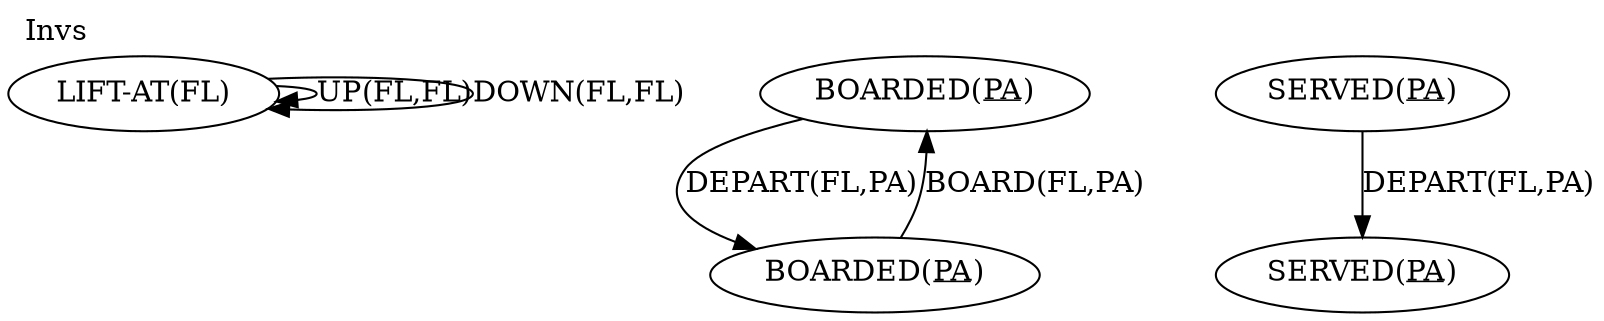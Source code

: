 digraph invs {
 label=Invs;
 labelloc=top;
 labeljust=left;
 rank=same;
00	[label=<LIFT-AT(FL)>]
00 -> 00	[label="UP(FL,FL)"]
00 -> 00	[label="DOWN(FL,FL)"]
01	[label=<BOARDED(<u>PA</u>)>]
11	[label=<BOARDED(<u>PA</u>)>]
01 -> 11	[label="DEPART(FL,PA)"]
11 -> 01	[label="BOARD(FL,PA)"]
02	[label=<SERVED(<u>PA</u>)>]
12	[label=<SERVED(<u>PA</u>)>]
12 -> 02	[label="DEPART(FL,PA)"]
}
